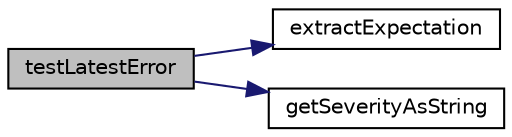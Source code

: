 digraph "testLatestError"
{
  edge [fontname="Helvetica",fontsize="10",labelfontname="Helvetica",labelfontsize="10"];
  node [fontname="Helvetica",fontsize="10",shape=record];
  rankdir="LR";
  Node1 [label="testLatestError",height=0.2,width=0.4,color="black", fillcolor="grey75", style="filled" fontcolor="black"];
  Node1 -> Node2 [color="midnightblue",fontsize="10",style="solid",fontname="Helvetica"];
  Node2 [label="extractExpectation",height=0.2,width=0.4,color="black", fillcolor="white", style="filled",URL="$class_simple_error_queue.html#a9d7417d7941b8dade810dbb29100a948"];
  Node1 -> Node3 [color="midnightblue",fontsize="10",style="solid",fontname="Helvetica"];
  Node3 [label="getSeverityAsString",height=0.2,width=0.4,color="black", fillcolor="white", style="filled",URL="$class_simple_error_queue.html#ad16e01b0f6330274eee550ab93268afe"];
}
